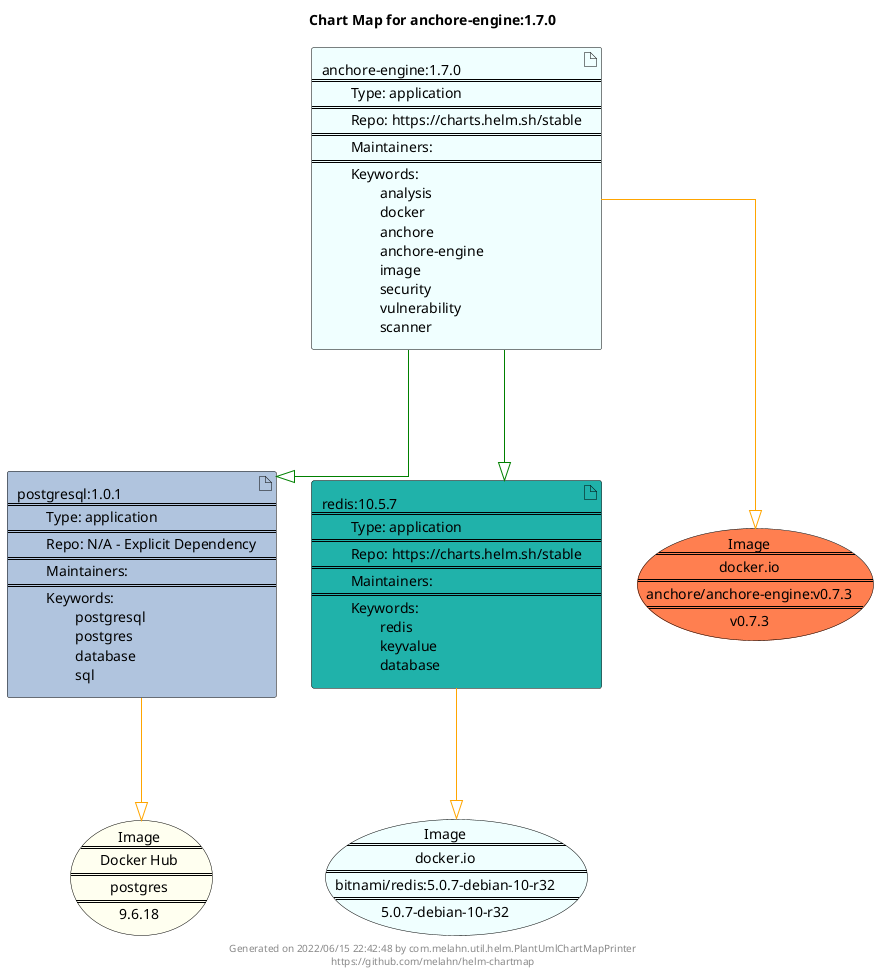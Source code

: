 @startuml
skinparam linetype ortho
skinparam backgroundColor white
skinparam usecaseBorderColor black
skinparam usecaseArrowColor LightSlateGray
skinparam artifactBorderColor black
skinparam artifactArrowColor LightSlateGray

title Chart Map for anchore-engine:1.7.0

'There are 3 referenced Helm Charts
artifact "postgresql:1.0.1\n====\n\tType: application\n====\n\tRepo: N/A - Explicit Dependency\n====\n\tMaintainers: \n====\n\tKeywords: \n\t\tpostgresql\n\t\tpostgres\n\t\tdatabase\n\t\tsql" as postgresql_1_0_1 #LightSteelBlue
artifact "redis:10.5.7\n====\n\tType: application\n====\n\tRepo: https://charts.helm.sh/stable\n====\n\tMaintainers: \n====\n\tKeywords: \n\t\tredis\n\t\tkeyvalue\n\t\tdatabase" as redis_10_5_7 #LightSeaGreen
artifact "anchore-engine:1.7.0\n====\n\tType: application\n====\n\tRepo: https://charts.helm.sh/stable\n====\n\tMaintainers: \n====\n\tKeywords: \n\t\tanalysis\n\t\tdocker\n\t\tanchore\n\t\tanchore-engine\n\t\timage\n\t\tsecurity\n\t\tvulnerability\n\t\tscanner" as anchore_engine_1_7_0 #Azure

'There are 3 referenced Docker Images
usecase "Image\n====\nDocker Hub\n====\npostgres\n====\n9.6.18" as postgres_9_6_18 #Ivory
usecase "Image\n====\ndocker.io\n====\nbitnami/redis:5.0.7-debian-10-r32\n====\n5.0.7-debian-10-r32" as docker_io_bitnami_redis_5_0_7_debian_10_r32 #Azure
usecase "Image\n====\ndocker.io\n====\nanchore/anchore-engine:v0.7.3\n====\nv0.7.3" as docker_io_anchore_anchore_engine_v0_7_3 #Coral

'Chart Dependencies
anchore_engine_1_7_0--[#green]-|>postgresql_1_0_1
anchore_engine_1_7_0--[#green]-|>redis_10_5_7
postgresql_1_0_1--[#orange]-|>postgres_9_6_18
redis_10_5_7--[#orange]-|>docker_io_bitnami_redis_5_0_7_debian_10_r32
anchore_engine_1_7_0--[#orange]-|>docker_io_anchore_anchore_engine_v0_7_3

center footer Generated on 2022/06/15 22:42:48 by com.melahn.util.helm.PlantUmlChartMapPrinter\nhttps://github.com/melahn/helm-chartmap
@enduml
